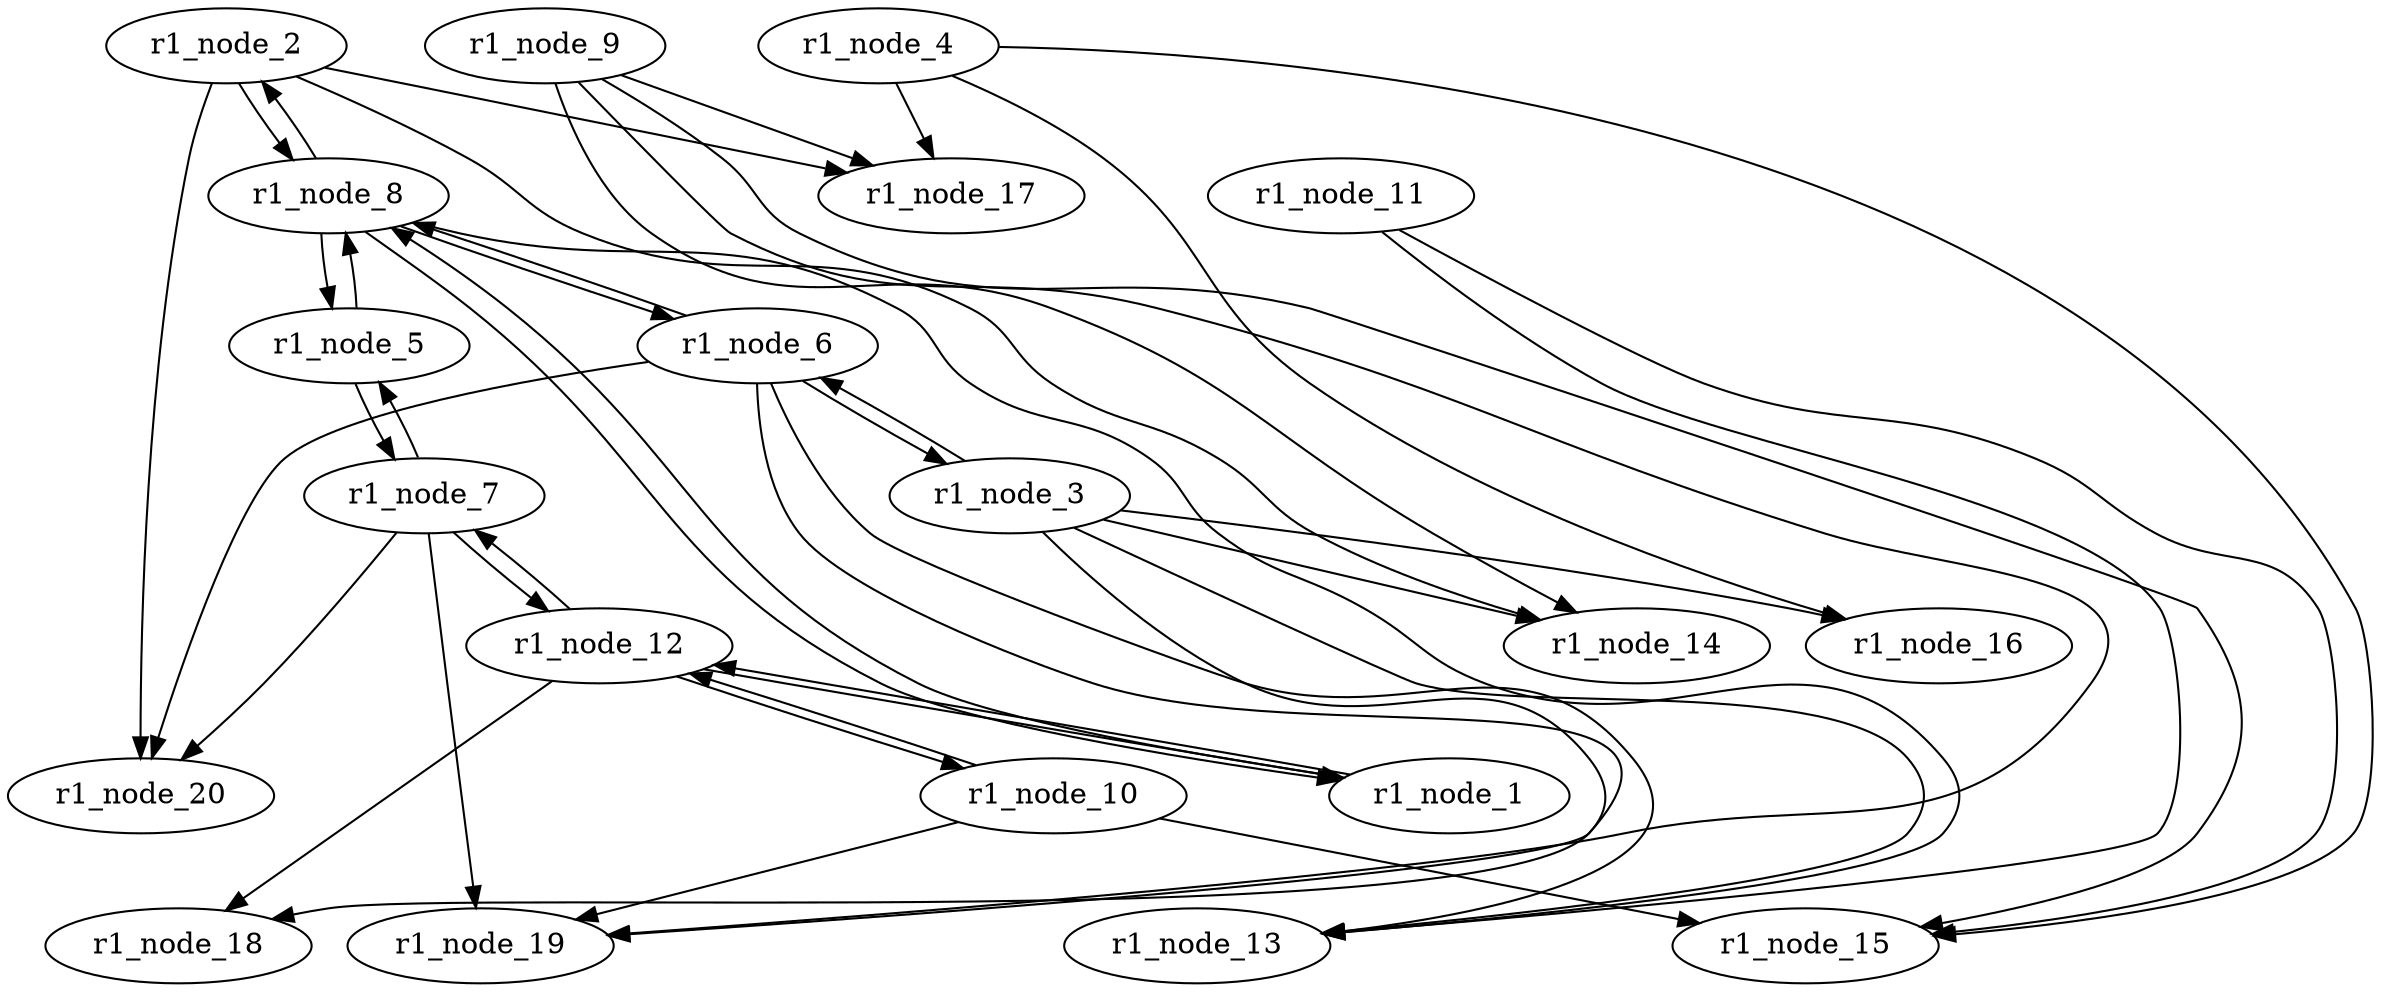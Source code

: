 strict digraph {


	"r1_node_2" [  weight=0 ];

	"r1_node_2" -> "r1_node_8" [  weight=0 ];

	"r1_node_2" -> "r1_node_14" [  weight=0 ];

	"r1_node_2" -> "r1_node_17" [  weight=0 ];

	"r1_node_2" -> "r1_node_20" [  weight=0 ];

	"r1_node_19" [  weight=0 ];

	"r1_node_13" [  weight=0 ];

	"r1_node_11" [  weight=0 ];

	"r1_node_11" -> "r1_node_15" [  weight=0 ];

	"r1_node_11" -> "r1_node_13" [  weight=0 ];

	"r1_node_12" [  weight=0 ];

	"r1_node_12" -> "r1_node_1" [  weight=0 ];

	"r1_node_12" -> "r1_node_10" [  weight=0 ];

	"r1_node_12" -> "r1_node_7" [  weight=0 ];

	"r1_node_12" -> "r1_node_18" [  weight=0 ];

	"r1_node_18" [  weight=0 ];

	"r1_node_3" [  weight=0 ];

	"r1_node_3" -> "r1_node_16" [  weight=0 ];

	"r1_node_3" -> "r1_node_13" [  weight=0 ];

	"r1_node_3" -> "r1_node_18" [  weight=0 ];

	"r1_node_3" -> "r1_node_6" [  weight=0 ];

	"r1_node_3" -> "r1_node_14" [  weight=0 ];

	"r1_node_7" [  weight=0 ];

	"r1_node_7" -> "r1_node_19" [  weight=0 ];

	"r1_node_7" -> "r1_node_20" [  weight=0 ];

	"r1_node_7" -> "r1_node_5" [  weight=0 ];

	"r1_node_7" -> "r1_node_12" [  weight=0 ];

	"r1_node_20" [  weight=0 ];

	"r1_node_10" [  weight=0 ];

	"r1_node_10" -> "r1_node_12" [  weight=0 ];

	"r1_node_10" -> "r1_node_15" [  weight=0 ];

	"r1_node_10" -> "r1_node_19" [  weight=0 ];

	"r1_node_9" [  weight=0 ];

	"r1_node_9" -> "r1_node_14" [  weight=0 ];

	"r1_node_9" -> "r1_node_15" [  weight=0 ];

	"r1_node_9" -> "r1_node_19" [  weight=0 ];

	"r1_node_9" -> "r1_node_17" [  weight=0 ];

	"r1_node_17" [  weight=0 ];

	"r1_node_6" [  weight=0 ];

	"r1_node_6" -> "r1_node_19" [  weight=0 ];

	"r1_node_6" -> "r1_node_20" [  weight=0 ];

	"r1_node_6" -> "r1_node_3" [  weight=0 ];

	"r1_node_6" -> "r1_node_8" [  weight=0 ];

	"r1_node_6" -> "r1_node_13" [  weight=0 ];

	"r1_node_4" [  weight=0 ];

	"r1_node_4" -> "r1_node_15" [  weight=0 ];

	"r1_node_4" -> "r1_node_16" [  weight=0 ];

	"r1_node_4" -> "r1_node_17" [  weight=0 ];

	"r1_node_8" [  weight=0 ];

	"r1_node_8" -> "r1_node_6" [  weight=0 ];

	"r1_node_8" -> "r1_node_5" [  weight=0 ];

	"r1_node_8" -> "r1_node_1" [  weight=0 ];

	"r1_node_8" -> "r1_node_13" [  weight=0 ];

	"r1_node_8" -> "r1_node_2" [  weight=0 ];

	"r1_node_14" [  weight=0 ];

	"r1_node_16" [  weight=0 ];

	"r1_node_15" [  weight=0 ];

	"r1_node_5" [  weight=0 ];

	"r1_node_5" -> "r1_node_7" [  weight=0 ];

	"r1_node_5" -> "r1_node_8" [  weight=0 ];

	"r1_node_1" [  weight=0 ];

	"r1_node_1" -> "r1_node_8" [  weight=0 ];

	"r1_node_1" -> "r1_node_12" [  weight=0 ];

}
